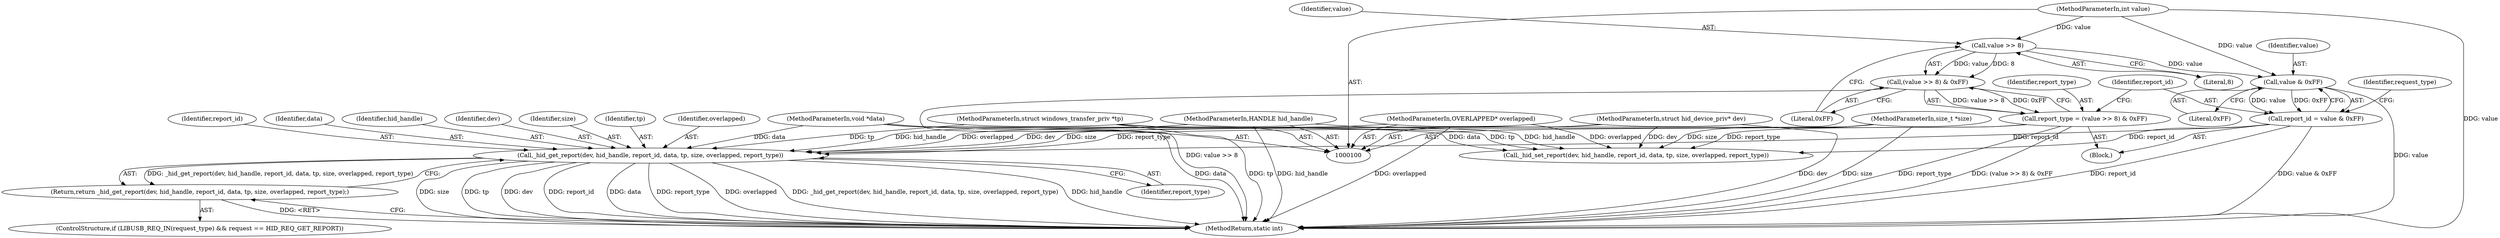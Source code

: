 digraph "1_Chrome_ac149a8d4371c0e01e0934fdd57b09e86f96b5b9@pointer" {
"1000163" [label="(Call,_hid_get_report(dev, hid_handle, report_id, data, tp, size, overlapped, report_type))"];
"1000101" [label="(MethodParameterIn,struct hid_device_priv* dev)"];
"1000102" [label="(MethodParameterIn,HANDLE hid_handle)"];
"1000121" [label="(Call,report_id = value & 0xFF)"];
"1000123" [label="(Call,value & 0xFF)"];
"1000116" [label="(Call,value >> 8)"];
"1000105" [label="(MethodParameterIn,int value)"];
"1000107" [label="(MethodParameterIn,void *data)"];
"1000108" [label="(MethodParameterIn,struct windows_transfer_priv *tp)"];
"1000109" [label="(MethodParameterIn,size_t *size)"];
"1000110" [label="(MethodParameterIn,OVERLAPPED* overlapped)"];
"1000113" [label="(Call,report_type = (value >> 8) & 0xFF)"];
"1000115" [label="(Call,(value >> 8) & 0xFF)"];
"1000162" [label="(Return,return _hid_get_report(dev, hid_handle, report_id, data, tp, size, overlapped, report_type);)"];
"1000166" [label="(Identifier,report_id)"];
"1000122" [label="(Identifier,report_id)"];
"1000130" [label="(Identifier,request_type)"];
"1000167" [label="(Identifier,data)"];
"1000155" [label="(ControlStructure,if (LIBUSB_REQ_IN(request_type) && request == HID_REQ_GET_REPORT))"];
"1000111" [label="(Block,)"];
"1000109" [label="(MethodParameterIn,size_t *size)"];
"1000171" [label="(Identifier,report_type)"];
"1000117" [label="(Identifier,value)"];
"1000165" [label="(Identifier,hid_handle)"];
"1000110" [label="(MethodParameterIn,OVERLAPPED* overlapped)"];
"1000113" [label="(Call,report_type = (value >> 8) & 0xFF)"];
"1000164" [label="(Identifier,dev)"];
"1000101" [label="(MethodParameterIn,struct hid_device_priv* dev)"];
"1000118" [label="(Literal,8)"];
"1000119" [label="(Literal,0xFF)"];
"1000108" [label="(MethodParameterIn,struct windows_transfer_priv *tp)"];
"1000169" [label="(Identifier,size)"];
"1000146" [label="(Call,_hid_set_report(dev, hid_handle, report_id, data, tp, size, overlapped, report_type))"];
"1000124" [label="(Identifier,value)"];
"1000107" [label="(MethodParameterIn,void *data)"];
"1000125" [label="(Literal,0xFF)"];
"1000162" [label="(Return,return _hid_get_report(dev, hid_handle, report_id, data, tp, size, overlapped, report_type);)"];
"1000168" [label="(Identifier,tp)"];
"1000163" [label="(Call,_hid_get_report(dev, hid_handle, report_id, data, tp, size, overlapped, report_type))"];
"1000102" [label="(MethodParameterIn,HANDLE hid_handle)"];
"1000116" [label="(Call,value >> 8)"];
"1000115" [label="(Call,(value >> 8) & 0xFF)"];
"1000170" [label="(Identifier,overlapped)"];
"1000174" [label="(MethodReturn,static int)"];
"1000114" [label="(Identifier,report_type)"];
"1000105" [label="(MethodParameterIn,int value)"];
"1000121" [label="(Call,report_id = value & 0xFF)"];
"1000123" [label="(Call,value & 0xFF)"];
"1000163" -> "1000162"  [label="AST: "];
"1000163" -> "1000171"  [label="CFG: "];
"1000164" -> "1000163"  [label="AST: "];
"1000165" -> "1000163"  [label="AST: "];
"1000166" -> "1000163"  [label="AST: "];
"1000167" -> "1000163"  [label="AST: "];
"1000168" -> "1000163"  [label="AST: "];
"1000169" -> "1000163"  [label="AST: "];
"1000170" -> "1000163"  [label="AST: "];
"1000171" -> "1000163"  [label="AST: "];
"1000162" -> "1000163"  [label="CFG: "];
"1000163" -> "1000174"  [label="DDG: size"];
"1000163" -> "1000174"  [label="DDG: tp"];
"1000163" -> "1000174"  [label="DDG: dev"];
"1000163" -> "1000174"  [label="DDG: report_id"];
"1000163" -> "1000174"  [label="DDG: data"];
"1000163" -> "1000174"  [label="DDG: report_type"];
"1000163" -> "1000174"  [label="DDG: overlapped"];
"1000163" -> "1000174"  [label="DDG: _hid_get_report(dev, hid_handle, report_id, data, tp, size, overlapped, report_type)"];
"1000163" -> "1000174"  [label="DDG: hid_handle"];
"1000163" -> "1000162"  [label="DDG: _hid_get_report(dev, hid_handle, report_id, data, tp, size, overlapped, report_type)"];
"1000101" -> "1000163"  [label="DDG: dev"];
"1000102" -> "1000163"  [label="DDG: hid_handle"];
"1000121" -> "1000163"  [label="DDG: report_id"];
"1000107" -> "1000163"  [label="DDG: data"];
"1000108" -> "1000163"  [label="DDG: tp"];
"1000109" -> "1000163"  [label="DDG: size"];
"1000110" -> "1000163"  [label="DDG: overlapped"];
"1000113" -> "1000163"  [label="DDG: report_type"];
"1000101" -> "1000100"  [label="AST: "];
"1000101" -> "1000174"  [label="DDG: dev"];
"1000101" -> "1000146"  [label="DDG: dev"];
"1000102" -> "1000100"  [label="AST: "];
"1000102" -> "1000174"  [label="DDG: hid_handle"];
"1000102" -> "1000146"  [label="DDG: hid_handle"];
"1000121" -> "1000111"  [label="AST: "];
"1000121" -> "1000123"  [label="CFG: "];
"1000122" -> "1000121"  [label="AST: "];
"1000123" -> "1000121"  [label="AST: "];
"1000130" -> "1000121"  [label="CFG: "];
"1000121" -> "1000174"  [label="DDG: value & 0xFF"];
"1000121" -> "1000174"  [label="DDG: report_id"];
"1000123" -> "1000121"  [label="DDG: value"];
"1000123" -> "1000121"  [label="DDG: 0xFF"];
"1000121" -> "1000146"  [label="DDG: report_id"];
"1000123" -> "1000125"  [label="CFG: "];
"1000124" -> "1000123"  [label="AST: "];
"1000125" -> "1000123"  [label="AST: "];
"1000123" -> "1000174"  [label="DDG: value"];
"1000116" -> "1000123"  [label="DDG: value"];
"1000105" -> "1000123"  [label="DDG: value"];
"1000116" -> "1000115"  [label="AST: "];
"1000116" -> "1000118"  [label="CFG: "];
"1000117" -> "1000116"  [label="AST: "];
"1000118" -> "1000116"  [label="AST: "];
"1000119" -> "1000116"  [label="CFG: "];
"1000116" -> "1000115"  [label="DDG: value"];
"1000116" -> "1000115"  [label="DDG: 8"];
"1000105" -> "1000116"  [label="DDG: value"];
"1000105" -> "1000100"  [label="AST: "];
"1000105" -> "1000174"  [label="DDG: value"];
"1000107" -> "1000100"  [label="AST: "];
"1000107" -> "1000174"  [label="DDG: data"];
"1000107" -> "1000146"  [label="DDG: data"];
"1000108" -> "1000100"  [label="AST: "];
"1000108" -> "1000174"  [label="DDG: tp"];
"1000108" -> "1000146"  [label="DDG: tp"];
"1000109" -> "1000100"  [label="AST: "];
"1000109" -> "1000174"  [label="DDG: size"];
"1000109" -> "1000146"  [label="DDG: size"];
"1000110" -> "1000100"  [label="AST: "];
"1000110" -> "1000174"  [label="DDG: overlapped"];
"1000110" -> "1000146"  [label="DDG: overlapped"];
"1000113" -> "1000111"  [label="AST: "];
"1000113" -> "1000115"  [label="CFG: "];
"1000114" -> "1000113"  [label="AST: "];
"1000115" -> "1000113"  [label="AST: "];
"1000122" -> "1000113"  [label="CFG: "];
"1000113" -> "1000174"  [label="DDG: report_type"];
"1000113" -> "1000174"  [label="DDG: (value >> 8) & 0xFF"];
"1000115" -> "1000113"  [label="DDG: value >> 8"];
"1000115" -> "1000113"  [label="DDG: 0xFF"];
"1000113" -> "1000146"  [label="DDG: report_type"];
"1000115" -> "1000119"  [label="CFG: "];
"1000119" -> "1000115"  [label="AST: "];
"1000115" -> "1000174"  [label="DDG: value >> 8"];
"1000162" -> "1000155"  [label="AST: "];
"1000174" -> "1000162"  [label="CFG: "];
"1000162" -> "1000174"  [label="DDG: <RET>"];
}
